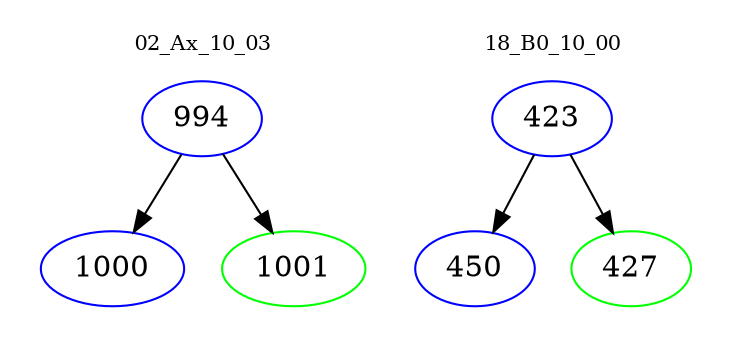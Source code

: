 digraph{
subgraph cluster_0 {
color = white
label = "02_Ax_10_03";
fontsize=10;
T0_994 [label="994", color="blue"]
T0_994 -> T0_1000 [color="black"]
T0_1000 [label="1000", color="blue"]
T0_994 -> T0_1001 [color="black"]
T0_1001 [label="1001", color="green"]
}
subgraph cluster_1 {
color = white
label = "18_B0_10_00";
fontsize=10;
T1_423 [label="423", color="blue"]
T1_423 -> T1_450 [color="black"]
T1_450 [label="450", color="blue"]
T1_423 -> T1_427 [color="black"]
T1_427 [label="427", color="green"]
}
}
